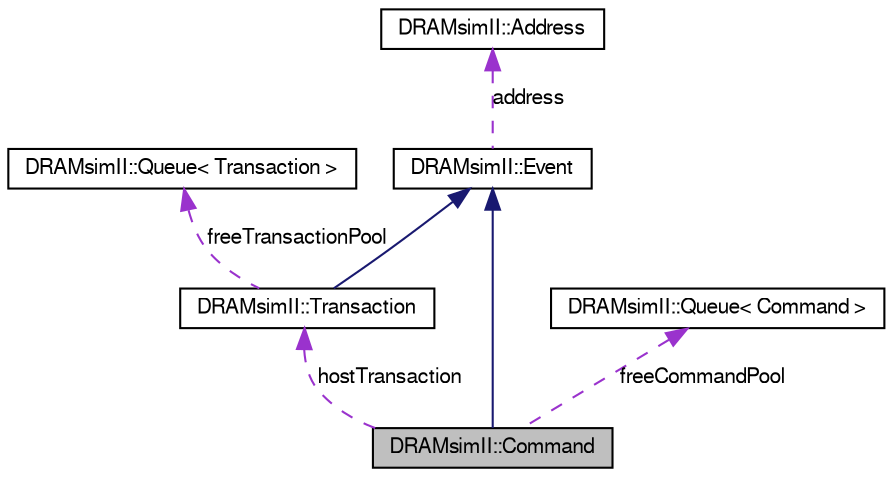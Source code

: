 digraph G
{
  bgcolor="transparent";
  edge [fontname="FreeSans",fontsize="10",labelfontname="FreeSans",labelfontsize="10"];
  node [fontname="FreeSans",fontsize="10",shape=record];
  Node1 [label="DRAMsimII::Command",height=0.2,width=0.4,color="black", fillcolor="grey75", style="filled" fontcolor="black"];
  Node2 -> Node1 [dir=back,color="midnightblue",fontsize="10",style="solid",fontname="FreeSans"];
  Node2 [label="DRAMsimII::Event",height=0.2,width=0.4,color="black",URL="$class_d_r_a_msim_i_i_1_1_event.html",tooltip="pending event queue"];
  Node3 -> Node2 [dir=back,color="darkorchid3",fontsize="10",style="dashed",label="address",fontname="FreeSans"];
  Node3 [label="DRAMsimII::Address",height=0.2,width=0.4,color="black",URL="$class_d_r_a_msim_i_i_1_1_address.html",tooltip="This class logically represents several interpretations of a memory address."];
  Node4 -> Node1 [dir=back,color="darkorchid3",fontsize="10",style="dashed",label="hostTransaction",fontname="FreeSans"];
  Node4 [label="DRAMsimII::Transaction",height=0.2,width=0.4,color="black",URL="$class_d_r_a_msim_i_i_1_1_transaction.html",tooltip="a request to read or write some portion of memory, atomically"];
  Node2 -> Node4 [dir=back,color="midnightblue",fontsize="10",style="solid",fontname="FreeSans"];
  Node5 -> Node4 [dir=back,color="darkorchid3",fontsize="10",style="dashed",label="freeTransactionPool",fontname="FreeSans"];
  Node5 [label="DRAMsimII::Queue\< Transaction \>",height=0.2,width=0.4,color="black",URL="$class_d_r_a_msim_i_i_1_1_queue.html"];
  Node6 -> Node1 [dir=back,color="darkorchid3",fontsize="10",style="dashed",label="freeCommandPool",fontname="FreeSans"];
  Node6 [label="DRAMsimII::Queue\< Command \>",height=0.2,width=0.4,color="black",URL="$class_d_r_a_msim_i_i_1_1_queue.html"];
}
